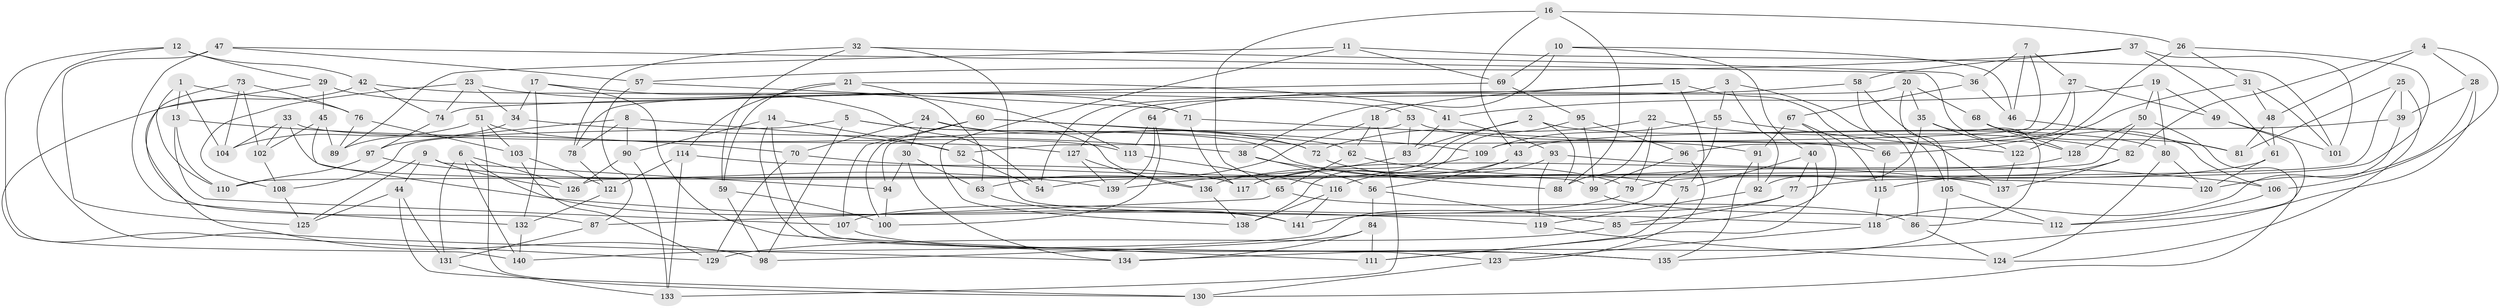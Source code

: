 // Generated by graph-tools (version 1.1) at 2025/16/03/09/25 04:16:41]
// undirected, 141 vertices, 282 edges
graph export_dot {
graph [start="1"]
  node [color=gray90,style=filled];
  1;
  2;
  3;
  4;
  5;
  6;
  7;
  8;
  9;
  10;
  11;
  12;
  13;
  14;
  15;
  16;
  17;
  18;
  19;
  20;
  21;
  22;
  23;
  24;
  25;
  26;
  27;
  28;
  29;
  30;
  31;
  32;
  33;
  34;
  35;
  36;
  37;
  38;
  39;
  40;
  41;
  42;
  43;
  44;
  45;
  46;
  47;
  48;
  49;
  50;
  51;
  52;
  53;
  54;
  55;
  56;
  57;
  58;
  59;
  60;
  61;
  62;
  63;
  64;
  65;
  66;
  67;
  68;
  69;
  70;
  71;
  72;
  73;
  74;
  75;
  76;
  77;
  78;
  79;
  80;
  81;
  82;
  83;
  84;
  85;
  86;
  87;
  88;
  89;
  90;
  91;
  92;
  93;
  94;
  95;
  96;
  97;
  98;
  99;
  100;
  101;
  102;
  103;
  104;
  105;
  106;
  107;
  108;
  109;
  110;
  111;
  112;
  113;
  114;
  115;
  116;
  117;
  118;
  119;
  120;
  121;
  122;
  123;
  124;
  125;
  126;
  127;
  128;
  129;
  130;
  131;
  132;
  133;
  134;
  135;
  136;
  137;
  138;
  139;
  140;
  141;
  1 -- 104;
  1 -- 110;
  1 -- 13;
  1 -- 76;
  2 -- 80;
  2 -- 88;
  2 -- 83;
  2 -- 54;
  3 -- 86;
  3 -- 92;
  3 -- 127;
  3 -- 55;
  4 -- 106;
  4 -- 48;
  4 -- 82;
  4 -- 28;
  5 -- 72;
  5 -- 79;
  5 -- 98;
  5 -- 108;
  6 -- 140;
  6 -- 126;
  6 -- 141;
  6 -- 131;
  7 -- 46;
  7 -- 52;
  7 -- 36;
  7 -- 27;
  8 -- 90;
  8 -- 52;
  8 -- 78;
  8 -- 97;
  9 -- 44;
  9 -- 126;
  9 -- 125;
  9 -- 94;
  10 -- 69;
  10 -- 40;
  10 -- 38;
  10 -- 46;
  11 -- 138;
  11 -- 69;
  11 -- 101;
  11 -- 89;
  12 -- 42;
  12 -- 29;
  12 -- 134;
  12 -- 129;
  13 -- 110;
  13 -- 70;
  13 -- 107;
  14 -- 90;
  14 -- 135;
  14 -- 52;
  14 -- 123;
  15 -- 75;
  15 -- 54;
  15 -- 66;
  15 -- 18;
  16 -- 43;
  16 -- 26;
  16 -- 65;
  16 -- 88;
  17 -- 132;
  17 -- 34;
  17 -- 54;
  17 -- 111;
  18 -- 133;
  18 -- 63;
  18 -- 62;
  19 -- 80;
  19 -- 50;
  19 -- 41;
  19 -- 49;
  20 -- 78;
  20 -- 35;
  20 -- 68;
  20 -- 105;
  21 -- 41;
  21 -- 114;
  21 -- 59;
  21 -- 63;
  22 -- 82;
  22 -- 88;
  22 -- 72;
  22 -- 79;
  23 -- 113;
  23 -- 74;
  23 -- 34;
  23 -- 108;
  24 -- 136;
  24 -- 72;
  24 -- 70;
  24 -- 30;
  25 -- 126;
  25 -- 81;
  25 -- 124;
  25 -- 39;
  26 -- 122;
  26 -- 77;
  26 -- 31;
  27 -- 96;
  27 -- 49;
  27 -- 109;
  28 -- 39;
  28 -- 120;
  28 -- 134;
  29 -- 98;
  29 -- 45;
  29 -- 71;
  30 -- 63;
  30 -- 94;
  30 -- 134;
  31 -- 101;
  31 -- 48;
  31 -- 66;
  32 -- 78;
  32 -- 36;
  32 -- 118;
  32 -- 59;
  33 -- 127;
  33 -- 99;
  33 -- 104;
  33 -- 102;
  34 -- 89;
  34 -- 38;
  35 -- 122;
  35 -- 92;
  35 -- 86;
  36 -- 46;
  36 -- 67;
  37 -- 61;
  37 -- 57;
  37 -- 58;
  37 -- 101;
  38 -- 88;
  38 -- 56;
  39 -- 43;
  39 -- 118;
  40 -- 111;
  40 -- 77;
  40 -- 75;
  41 -- 93;
  41 -- 83;
  42 -- 74;
  42 -- 140;
  42 -- 53;
  43 -- 117;
  43 -- 56;
  44 -- 130;
  44 -- 131;
  44 -- 125;
  45 -- 119;
  45 -- 89;
  45 -- 102;
  46 -- 81;
  47 -- 57;
  47 -- 132;
  47 -- 128;
  47 -- 125;
  48 -- 81;
  48 -- 61;
  49 -- 101;
  49 -- 112;
  50 -- 110;
  50 -- 130;
  50 -- 128;
  51 -- 104;
  51 -- 103;
  51 -- 130;
  51 -- 113;
  52 -- 54;
  53 -- 66;
  53 -- 83;
  53 -- 94;
  55 -- 122;
  55 -- 140;
  55 -- 109;
  56 -- 85;
  56 -- 84;
  57 -- 71;
  57 -- 87;
  58 -- 64;
  58 -- 105;
  58 -- 137;
  59 -- 100;
  59 -- 98;
  60 -- 107;
  60 -- 62;
  60 -- 109;
  60 -- 100;
  61 -- 79;
  61 -- 120;
  62 -- 65;
  62 -- 137;
  63 -- 141;
  64 -- 139;
  64 -- 100;
  64 -- 113;
  65 -- 86;
  65 -- 87;
  66 -- 115;
  67 -- 115;
  67 -- 85;
  67 -- 91;
  68 -- 128;
  68 -- 106;
  68 -- 81;
  69 -- 74;
  69 -- 95;
  70 -- 120;
  70 -- 129;
  71 -- 117;
  71 -- 91;
  72 -- 75;
  73 -- 76;
  73 -- 87;
  73 -- 104;
  73 -- 102;
  74 -- 97;
  75 -- 111;
  76 -- 103;
  76 -- 89;
  77 -- 85;
  77 -- 141;
  78 -- 121;
  79 -- 107;
  80 -- 120;
  80 -- 124;
  82 -- 137;
  82 -- 115;
  83 -- 139;
  84 -- 98;
  84 -- 111;
  84 -- 134;
  85 -- 129;
  86 -- 124;
  87 -- 131;
  90 -- 126;
  90 -- 133;
  91 -- 135;
  91 -- 92;
  92 -- 119;
  93 -- 119;
  93 -- 116;
  93 -- 106;
  94 -- 100;
  95 -- 138;
  95 -- 99;
  95 -- 96;
  96 -- 99;
  96 -- 123;
  97 -- 110;
  97 -- 139;
  99 -- 112;
  102 -- 108;
  103 -- 129;
  103 -- 121;
  105 -- 112;
  105 -- 135;
  106 -- 112;
  107 -- 135;
  108 -- 125;
  109 -- 117;
  113 -- 116;
  114 -- 133;
  114 -- 121;
  114 -- 117;
  115 -- 118;
  116 -- 138;
  116 -- 141;
  118 -- 123;
  119 -- 124;
  121 -- 132;
  122 -- 137;
  123 -- 130;
  127 -- 136;
  127 -- 139;
  128 -- 136;
  131 -- 133;
  132 -- 140;
  136 -- 138;
}
